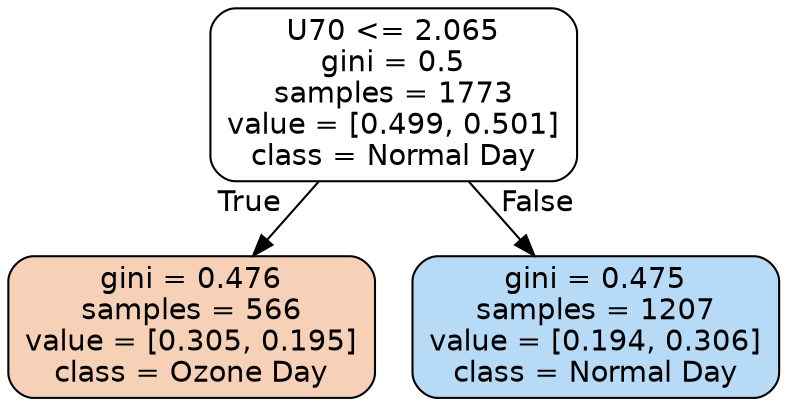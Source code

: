 digraph Tree {
node [shape=box, style="filled, rounded", color="black", fontname=helvetica] ;
edge [fontname=helvetica] ;
0 [label="U70 <= 2.065\ngini = 0.5\nsamples = 1773\nvalue = [0.499, 0.501]\nclass = Normal Day", fillcolor="#feffff"] ;
1 [label="gini = 0.476\nsamples = 566\nvalue = [0.305, 0.195]\nclass = Ozone Day", fillcolor="#f6d1b7"] ;
0 -> 1 [labeldistance=2.5, labelangle=45, headlabel="True"] ;
2 [label="gini = 0.475\nsamples = 1207\nvalue = [0.194, 0.306]\nclass = Normal Day", fillcolor="#b7dbf6"] ;
0 -> 2 [labeldistance=2.5, labelangle=-45, headlabel="False"] ;
}